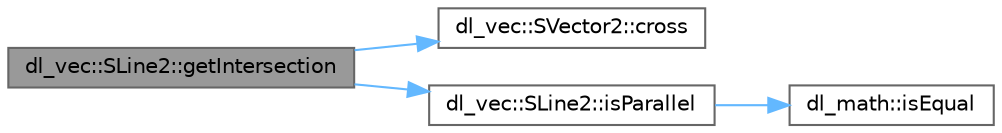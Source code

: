digraph "dl_vec::SLine2::getIntersection"
{
 // LATEX_PDF_SIZE
  bgcolor="transparent";
  edge [fontname=Helvetica,fontsize=10,labelfontname=Helvetica,labelfontsize=10];
  node [fontname=Helvetica,fontsize=10,shape=box,height=0.2,width=0.4];
  rankdir="LR";
  Node1 [id="Node000001",label="dl_vec::SLine2::getIntersection",height=0.2,width=0.4,color="gray40", fillcolor="grey60", style="filled", fontcolor="black",tooltip="他の線分との交点を求める．"];
  Node1 -> Node2 [id="edge1_Node000001_Node000002",color="steelblue1",style="solid",tooltip=" "];
  Node2 [id="Node000002",label="dl_vec::SVector2::cross",height=0.2,width=0.4,color="grey40", fillcolor="white", style="filled",URL="$structdl__vec_1_1_s_vector2.html#aecae7306706543c778a096d2e522b56c",tooltip="このベクトルとotherの外積を返す"];
  Node1 -> Node3 [id="edge2_Node000001_Node000003",color="steelblue1",style="solid",tooltip=" "];
  Node3 [id="Node000003",label="dl_vec::SLine2::isParallel",height=0.2,width=0.4,color="grey40", fillcolor="white", style="filled",URL="$structdl__vec_1_1_s_line2.html#af9ad286ee7d00100cc7ee633b0e59bea",tooltip="線分が平行かどうか調べる関数"];
  Node3 -> Node4 [id="edge3_Node000003_Node000004",color="steelblue1",style="solid",tooltip=" "];
  Node4 [id="Node000004",label="dl_math::isEqual",height=0.2,width=0.4,color="grey40", fillcolor="white", style="filled",URL="$namespacedl__math.html#af27ba2f63b75019c3f3dc1ef47e3f42b",tooltip="C++において，小数同士の計算は誤差が出てしまう．誤差込みで値が等しいか調べる．"];
}
